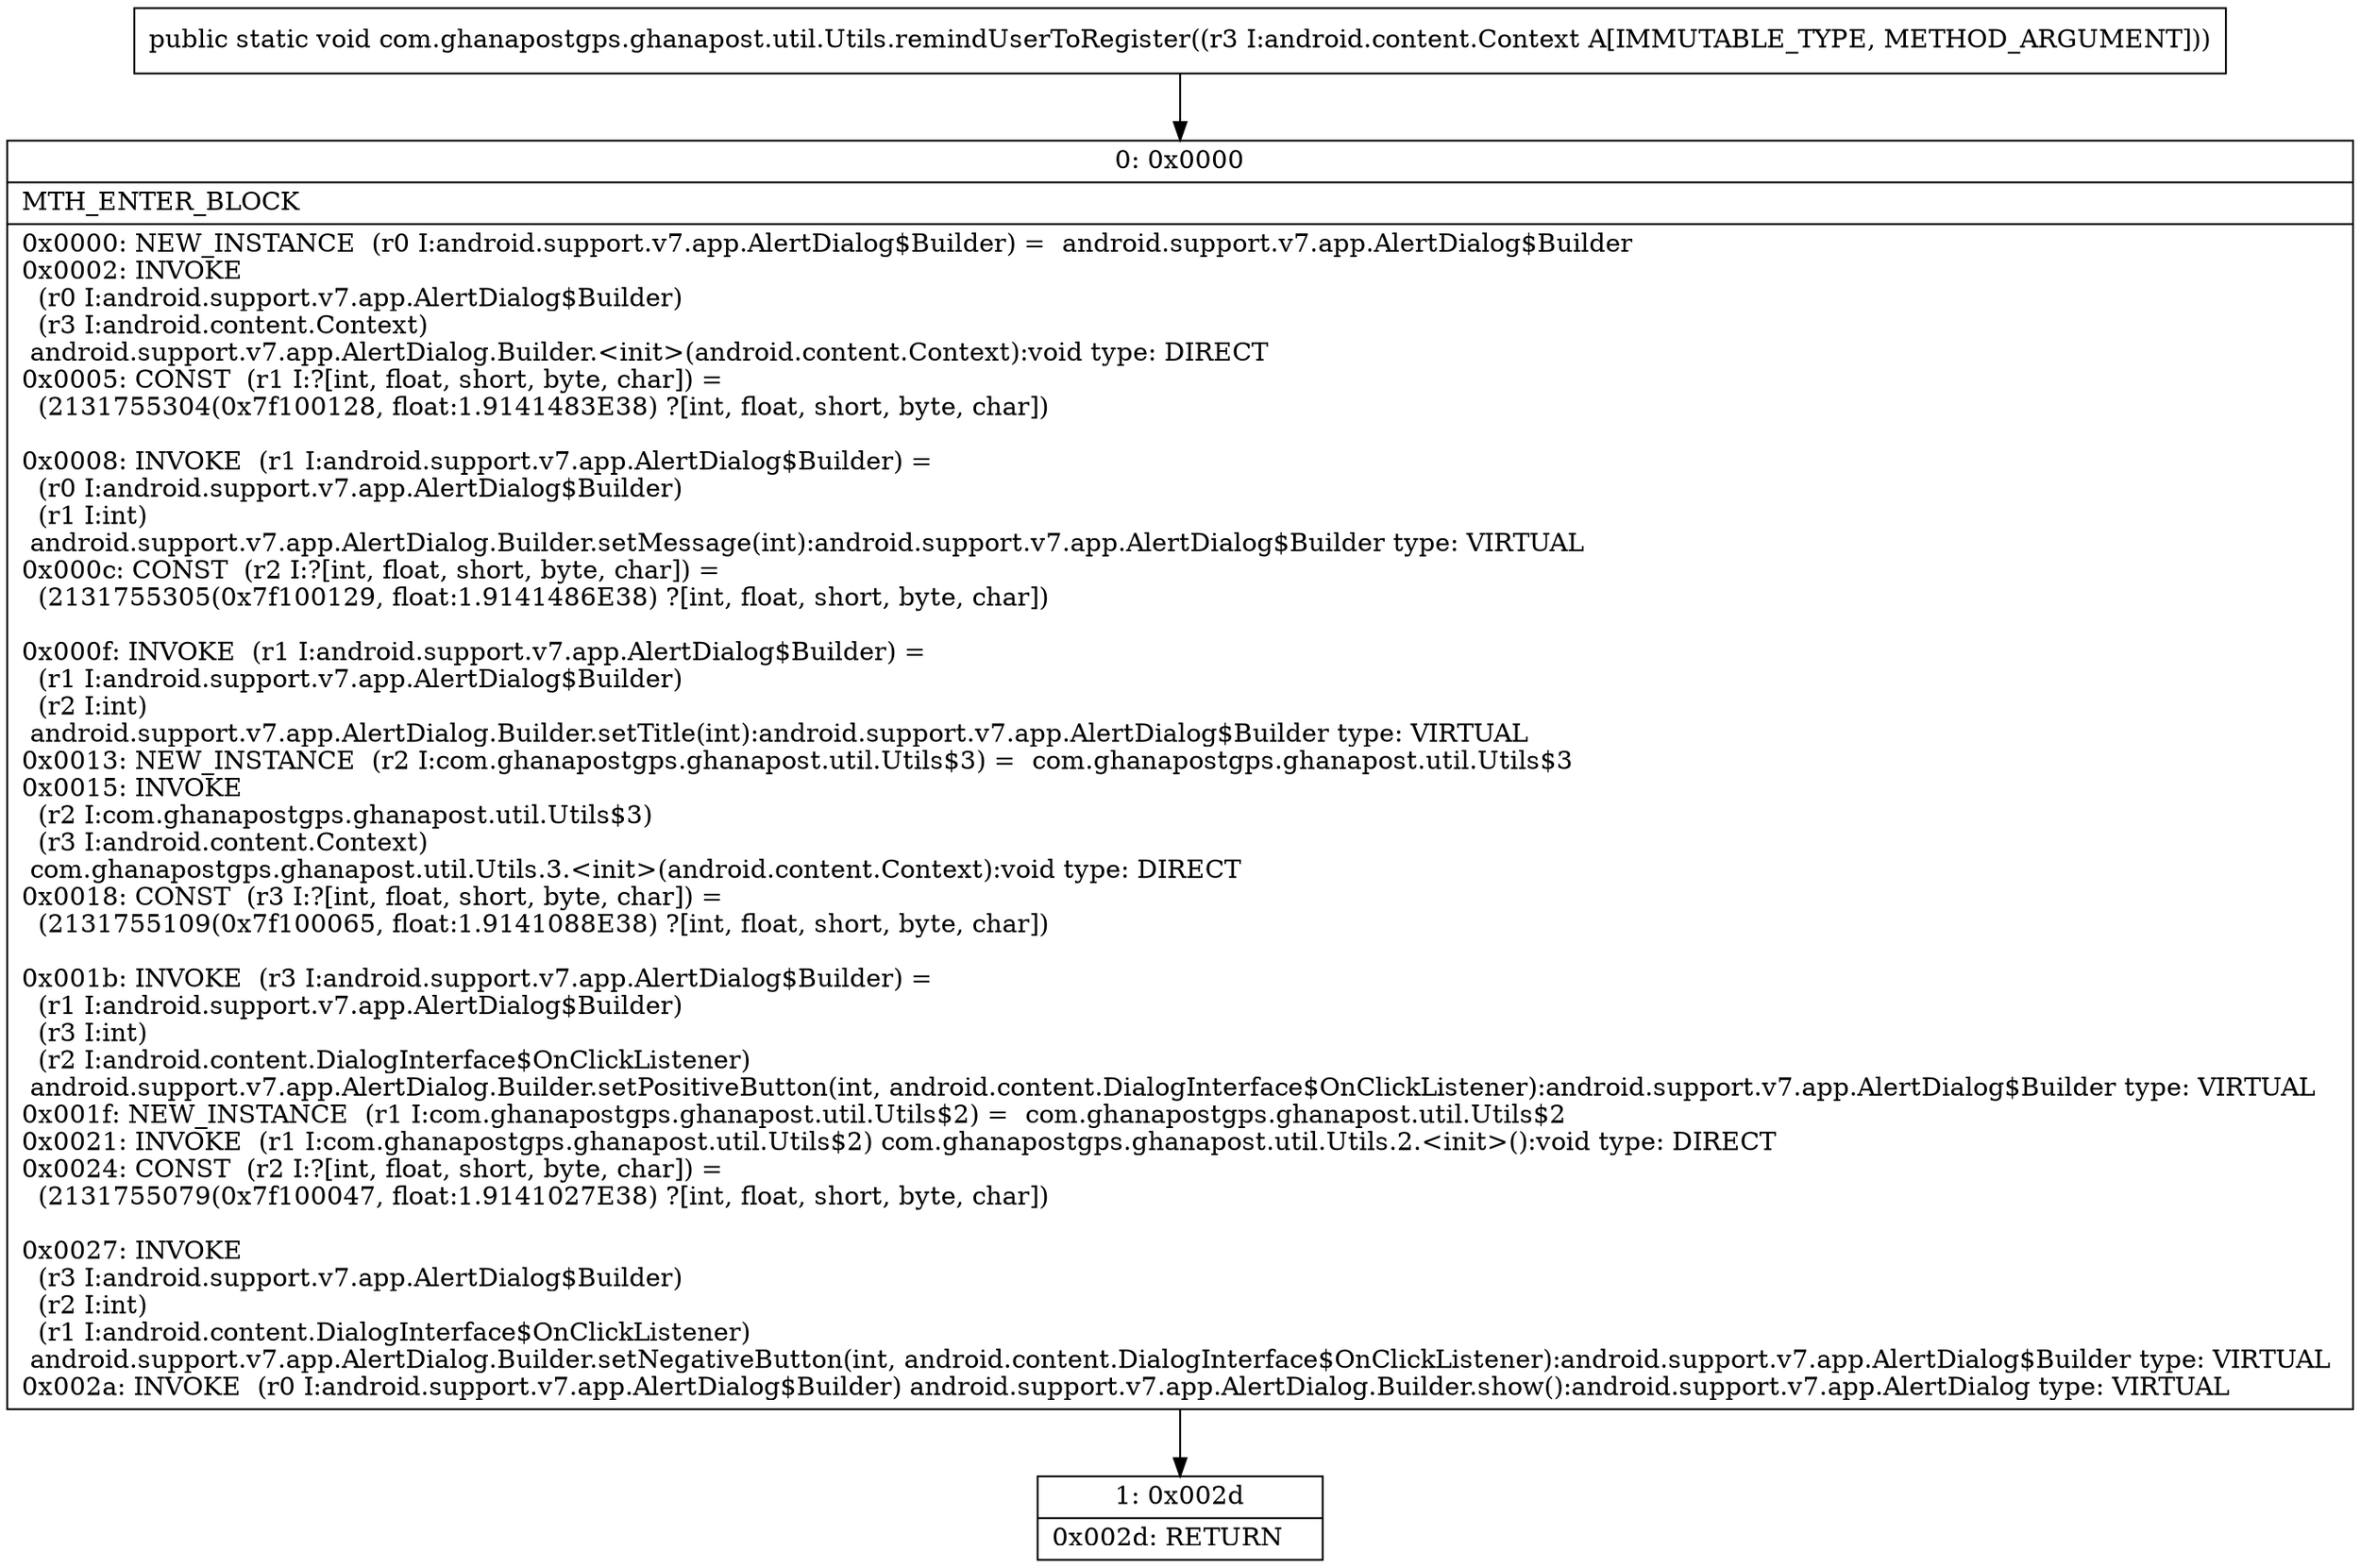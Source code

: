 digraph "CFG forcom.ghanapostgps.ghanapost.util.Utils.remindUserToRegister(Landroid\/content\/Context;)V" {
Node_0 [shape=record,label="{0\:\ 0x0000|MTH_ENTER_BLOCK\l|0x0000: NEW_INSTANCE  (r0 I:android.support.v7.app.AlertDialog$Builder) =  android.support.v7.app.AlertDialog$Builder \l0x0002: INVOKE  \l  (r0 I:android.support.v7.app.AlertDialog$Builder)\l  (r3 I:android.content.Context)\l android.support.v7.app.AlertDialog.Builder.\<init\>(android.content.Context):void type: DIRECT \l0x0005: CONST  (r1 I:?[int, float, short, byte, char]) = \l  (2131755304(0x7f100128, float:1.9141483E38) ?[int, float, short, byte, char])\l \l0x0008: INVOKE  (r1 I:android.support.v7.app.AlertDialog$Builder) = \l  (r0 I:android.support.v7.app.AlertDialog$Builder)\l  (r1 I:int)\l android.support.v7.app.AlertDialog.Builder.setMessage(int):android.support.v7.app.AlertDialog$Builder type: VIRTUAL \l0x000c: CONST  (r2 I:?[int, float, short, byte, char]) = \l  (2131755305(0x7f100129, float:1.9141486E38) ?[int, float, short, byte, char])\l \l0x000f: INVOKE  (r1 I:android.support.v7.app.AlertDialog$Builder) = \l  (r1 I:android.support.v7.app.AlertDialog$Builder)\l  (r2 I:int)\l android.support.v7.app.AlertDialog.Builder.setTitle(int):android.support.v7.app.AlertDialog$Builder type: VIRTUAL \l0x0013: NEW_INSTANCE  (r2 I:com.ghanapostgps.ghanapost.util.Utils$3) =  com.ghanapostgps.ghanapost.util.Utils$3 \l0x0015: INVOKE  \l  (r2 I:com.ghanapostgps.ghanapost.util.Utils$3)\l  (r3 I:android.content.Context)\l com.ghanapostgps.ghanapost.util.Utils.3.\<init\>(android.content.Context):void type: DIRECT \l0x0018: CONST  (r3 I:?[int, float, short, byte, char]) = \l  (2131755109(0x7f100065, float:1.9141088E38) ?[int, float, short, byte, char])\l \l0x001b: INVOKE  (r3 I:android.support.v7.app.AlertDialog$Builder) = \l  (r1 I:android.support.v7.app.AlertDialog$Builder)\l  (r3 I:int)\l  (r2 I:android.content.DialogInterface$OnClickListener)\l android.support.v7.app.AlertDialog.Builder.setPositiveButton(int, android.content.DialogInterface$OnClickListener):android.support.v7.app.AlertDialog$Builder type: VIRTUAL \l0x001f: NEW_INSTANCE  (r1 I:com.ghanapostgps.ghanapost.util.Utils$2) =  com.ghanapostgps.ghanapost.util.Utils$2 \l0x0021: INVOKE  (r1 I:com.ghanapostgps.ghanapost.util.Utils$2) com.ghanapostgps.ghanapost.util.Utils.2.\<init\>():void type: DIRECT \l0x0024: CONST  (r2 I:?[int, float, short, byte, char]) = \l  (2131755079(0x7f100047, float:1.9141027E38) ?[int, float, short, byte, char])\l \l0x0027: INVOKE  \l  (r3 I:android.support.v7.app.AlertDialog$Builder)\l  (r2 I:int)\l  (r1 I:android.content.DialogInterface$OnClickListener)\l android.support.v7.app.AlertDialog.Builder.setNegativeButton(int, android.content.DialogInterface$OnClickListener):android.support.v7.app.AlertDialog$Builder type: VIRTUAL \l0x002a: INVOKE  (r0 I:android.support.v7.app.AlertDialog$Builder) android.support.v7.app.AlertDialog.Builder.show():android.support.v7.app.AlertDialog type: VIRTUAL \l}"];
Node_1 [shape=record,label="{1\:\ 0x002d|0x002d: RETURN   \l}"];
MethodNode[shape=record,label="{public static void com.ghanapostgps.ghanapost.util.Utils.remindUserToRegister((r3 I:android.content.Context A[IMMUTABLE_TYPE, METHOD_ARGUMENT])) }"];
MethodNode -> Node_0;
Node_0 -> Node_1;
}

